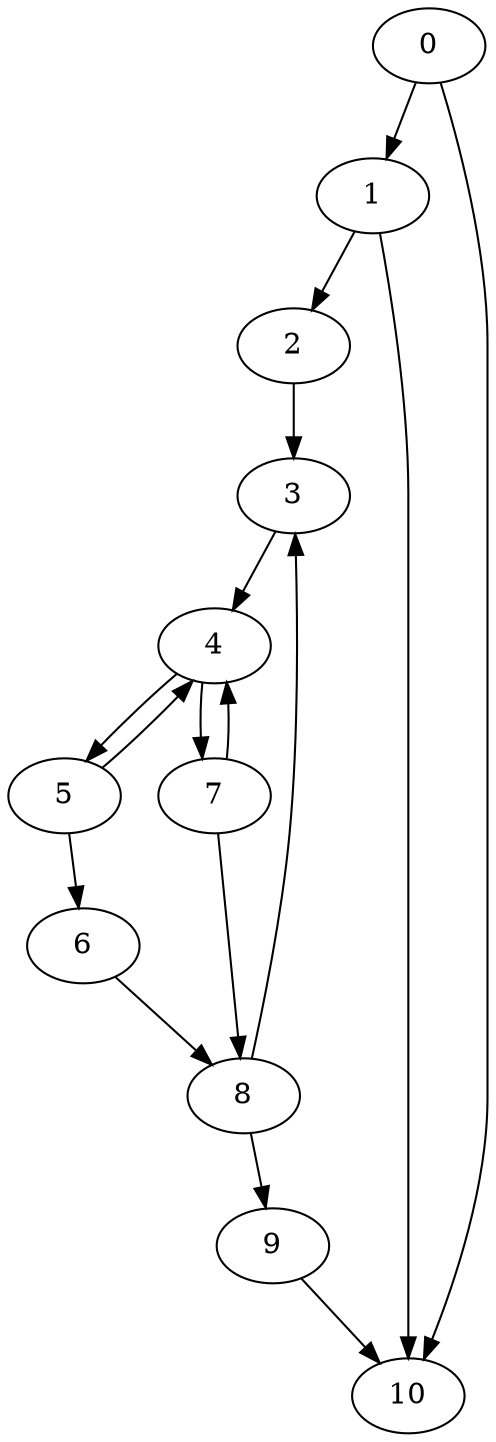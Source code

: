 digraph {
	0
	1
	2
	3
	4
	5
	6
	7
	8
	9
	10
	0 -> 1
	1 -> 2
	3 -> 4
	5 -> 4
	7 -> 4
	4 -> 5
	4 -> 7
	6 -> 8
	7 -> 8
	0 -> 10
	1 -> 10
	9 -> 10
	2 -> 3
	8 -> 3
	5 -> 6
	8 -> 9
}
